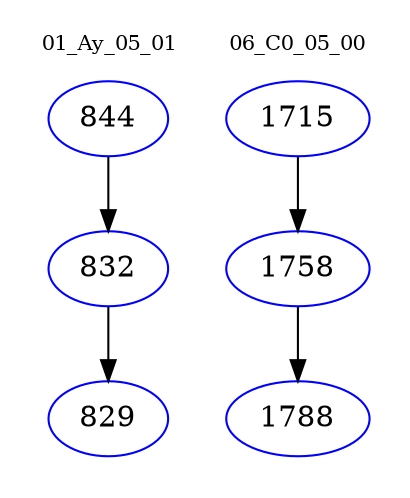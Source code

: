 digraph{
subgraph cluster_0 {
color = white
label = "01_Ay_05_01";
fontsize=10;
T0_844 [label="844", color="blue"]
T0_844 -> T0_832 [color="black"]
T0_832 [label="832", color="blue"]
T0_832 -> T0_829 [color="black"]
T0_829 [label="829", color="blue"]
}
subgraph cluster_1 {
color = white
label = "06_C0_05_00";
fontsize=10;
T1_1715 [label="1715", color="blue"]
T1_1715 -> T1_1758 [color="black"]
T1_1758 [label="1758", color="blue"]
T1_1758 -> T1_1788 [color="black"]
T1_1788 [label="1788", color="blue"]
}
}
